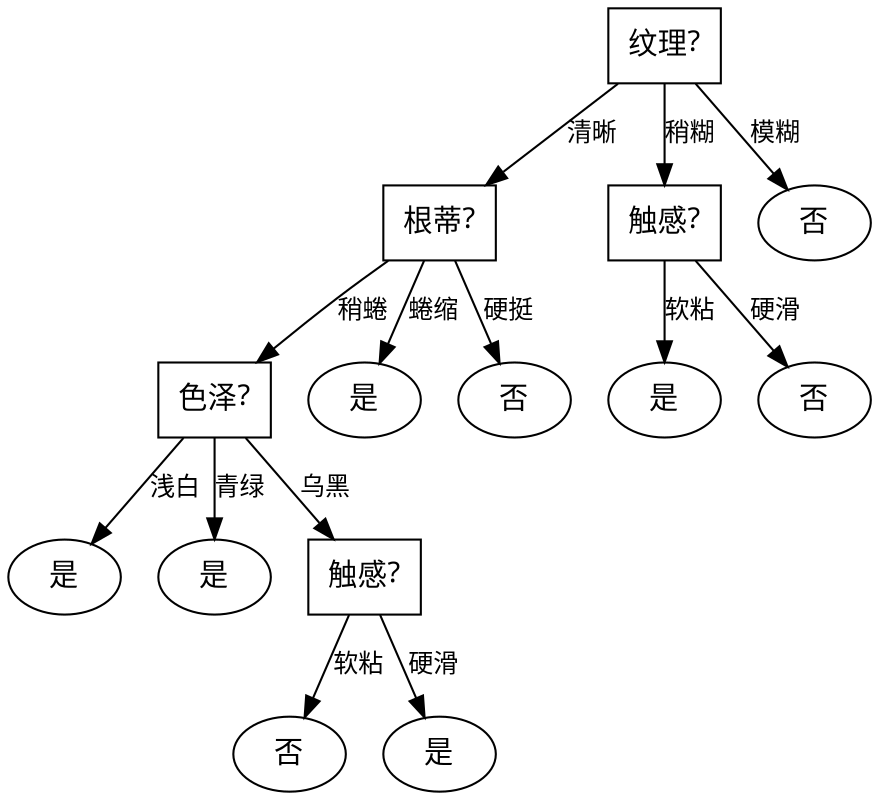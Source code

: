digraph G {
	0 [label="纹理?" fontname="Microsoft YaHei" shape=box]
	1 [label="根蒂?" fontname="Microsoft YaHei" shape=box]
	0 -> 1 [label="清晰" fontname="Microsoft YaHei" fontsize=12]
	2 [label="色泽?" fontname="Microsoft YaHei" shape=box]
	1 -> 2 [label="稍蜷" fontname="Microsoft YaHei" fontsize=12]
	3 [label="是" fontname="Microsoft YaHei"]
	2 -> 3 [label="浅白" fontname="Microsoft YaHei" fontsize=12]
	4 [label="是" fontname="Microsoft YaHei"]
	2 -> 4 [label="青绿" fontname="Microsoft YaHei" fontsize=12]
	5 [label="触感?" fontname="Microsoft YaHei" shape=box]
	2 -> 5 [label="乌黑" fontname="Microsoft YaHei" fontsize=12]
	6 [label="否" fontname="Microsoft YaHei"]
	5 -> 6 [label="软粘" fontname="Microsoft YaHei" fontsize=12]
	7 [label="是" fontname="Microsoft YaHei"]
	5 -> 7 [label="硬滑" fontname="Microsoft YaHei" fontsize=12]
	8 [label="是" fontname="Microsoft YaHei"]
	1 -> 8 [label="蜷缩" fontname="Microsoft YaHei" fontsize=12]
	9 [label="否" fontname="Microsoft YaHei"]
	1 -> 9 [label="硬挺" fontname="Microsoft YaHei" fontsize=12]
	10 [label="触感?" fontname="Microsoft YaHei" shape=box]
	0 -> 10 [label="稍糊" fontname="Microsoft YaHei" fontsize=12]
	11 [label="是" fontname="Microsoft YaHei"]
	10 -> 11 [label="软粘" fontname="Microsoft YaHei" fontsize=12]
	12 [label="否" fontname="Microsoft YaHei"]
	10 -> 12 [label="硬滑" fontname="Microsoft YaHei" fontsize=12]
	13 [label="否" fontname="Microsoft YaHei"]
	0 -> 13 [label="模糊" fontname="Microsoft YaHei" fontsize=12]
}
